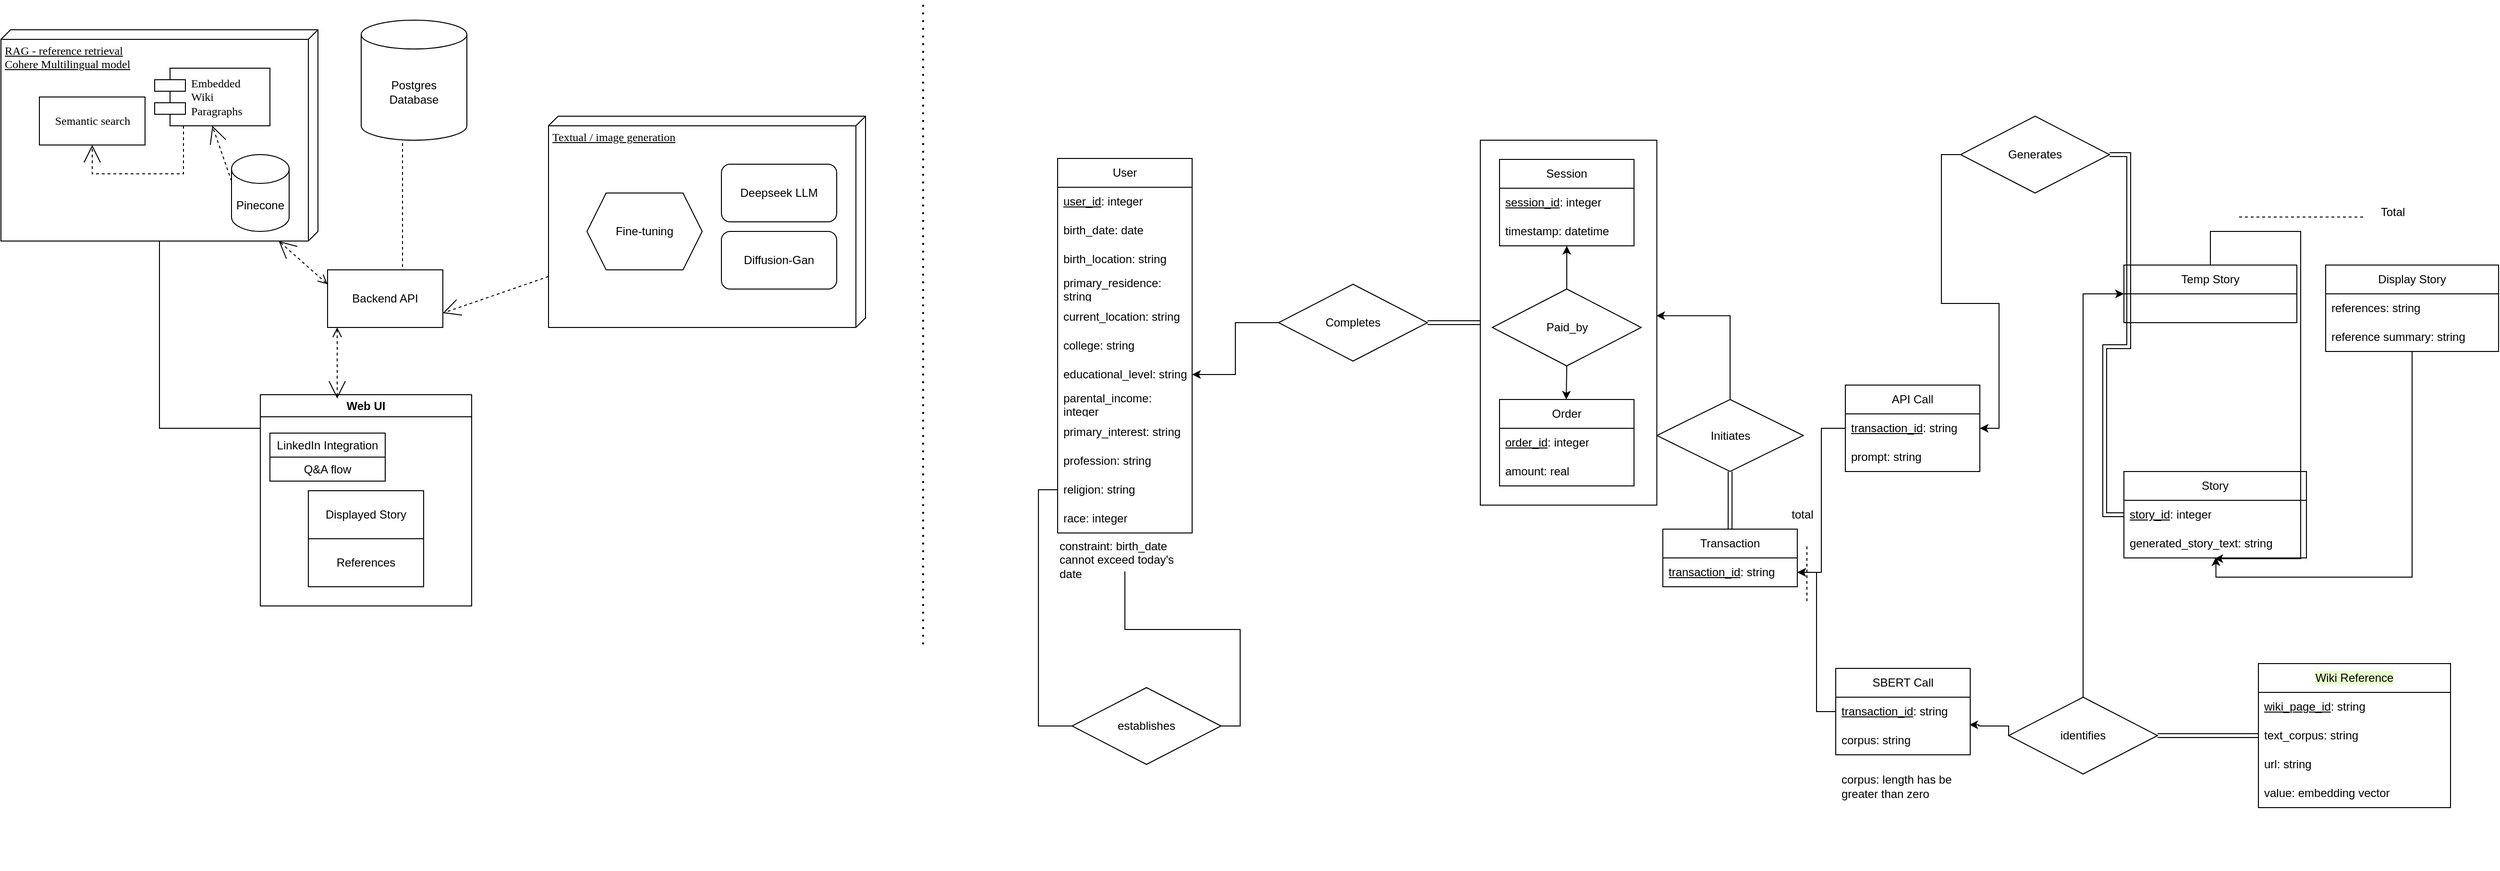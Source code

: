 <mxfile version="26.0.10">
  <diagram name="Page-1" id="5f0bae14-7c28-e335-631c-24af17079c00">
    <mxGraphModel dx="2437" dy="1813" grid="1" gridSize="10" guides="1" tooltips="1" connect="1" arrows="1" fold="1" page="1" pageScale="1" pageWidth="1100" pageHeight="850" background="none" math="0" shadow="0">
      <root>
        <mxCell id="0" />
        <mxCell id="1" parent="0" />
        <mxCell id="39150e848f15840c-1" value="RAG - reference retrieval&lt;br&gt;Cohere Multilingual model" style="verticalAlign=top;align=left;spacingTop=8;spacingLeft=2;spacingRight=12;shape=cube;size=10;direction=south;fontStyle=4;html=1;rounded=0;shadow=0;comic=0;labelBackgroundColor=none;strokeWidth=1;fontFamily=Verdana;fontSize=12" parent="1" vertex="1">
          <mxGeometry x="120" y="70" width="330" height="220" as="geometry" />
        </mxCell>
        <mxCell id="39150e848f15840c-4" value="Semantic search" style="html=1;rounded=0;shadow=0;comic=0;labelBackgroundColor=none;strokeWidth=1;fontFamily=Verdana;fontSize=12;align=center;" parent="1" vertex="1">
          <mxGeometry x="160" y="140" width="110" height="50" as="geometry" />
        </mxCell>
        <mxCell id="39150e848f15840c-5" value="&lt;div&gt;Embedded&lt;/div&gt;&lt;div&gt;&lt;span style=&quot;background-color: transparent; color: light-dark(rgb(0, 0, 0), rgb(255, 255, 255));&quot;&gt;Wiki&amp;nbsp;&lt;/span&gt;&lt;/div&gt;&lt;div&gt;Paragraphs&lt;/div&gt;" style="shape=component;align=left;spacingLeft=36;rounded=0;shadow=0;comic=0;labelBackgroundColor=none;strokeWidth=1;fontFamily=Verdana;fontSize=12;html=1;" parent="1" vertex="1">
          <mxGeometry x="280" y="110" width="120" height="60" as="geometry" />
        </mxCell>
        <mxCell id="39150e848f15840c-11" style="edgeStyle=none;rounded=0;html=1;dashed=1;labelBackgroundColor=none;startArrow=open;startFill=0;startSize=8;endArrow=open;endFill=0;endSize=16;fontFamily=Verdana;fontSize=12;exitX=0;exitY=0.25;exitDx=0;exitDy=0;" parent="1" source="qO4k55GIrpui7z3PYARw-38" target="39150e848f15840c-1" edge="1">
          <mxGeometry relative="1" as="geometry">
            <mxPoint x="484.4" y="460" as="sourcePoint" />
            <mxPoint x="373.373" y="249.414" as="targetPoint" />
          </mxGeometry>
        </mxCell>
        <mxCell id="39150e848f15840c-15" style="edgeStyle=orthogonalEdgeStyle;rounded=0;html=1;labelBackgroundColor=none;startArrow=none;startFill=0;startSize=8;endArrow=open;endFill=0;endSize=16;fontFamily=Verdana;fontSize=12;dashed=1;" parent="1" source="39150e848f15840c-5" target="39150e848f15840c-4" edge="1">
          <mxGeometry relative="1" as="geometry">
            <Array as="points">
              <mxPoint x="310" y="220" />
              <mxPoint x="215" y="220" />
            </Array>
          </mxGeometry>
        </mxCell>
        <mxCell id="39150e848f15840c-18" style="edgeStyle=orthogonalEdgeStyle;rounded=0;html=1;labelBackgroundColor=none;startArrow=none;startFill=0;startSize=8;endArrow=none;endFill=0;endSize=16;fontFamily=Verdana;fontSize=12;" parent="1" target="39150e848f15840c-1" edge="1">
          <mxGeometry relative="1" as="geometry">
            <Array as="points">
              <mxPoint x="285" y="485" />
            </Array>
            <mxPoint x="390" y="480" as="sourcePoint" />
          </mxGeometry>
        </mxCell>
        <mxCell id="qO4k55GIrpui7z3PYARw-6" value="Web UI" style="swimlane;whiteSpace=wrap;html=1;" vertex="1" parent="1">
          <mxGeometry x="390" y="450" width="220" height="220" as="geometry" />
        </mxCell>
        <mxCell id="qO4k55GIrpui7z3PYARw-9" value="LinkedIn Integration" style="rounded=0;whiteSpace=wrap;html=1;" vertex="1" parent="qO4k55GIrpui7z3PYARw-6">
          <mxGeometry x="10" y="40" width="120" height="25" as="geometry" />
        </mxCell>
        <mxCell id="qO4k55GIrpui7z3PYARw-10" value="Q&amp;amp;A flow" style="rounded=0;whiteSpace=wrap;html=1;" vertex="1" parent="qO4k55GIrpui7z3PYARw-6">
          <mxGeometry x="10" y="65" width="120" height="25" as="geometry" />
        </mxCell>
        <mxCell id="qO4k55GIrpui7z3PYARw-18" value="Displayed Story" style="rounded=0;whiteSpace=wrap;html=1;" vertex="1" parent="qO4k55GIrpui7z3PYARw-6">
          <mxGeometry x="50" y="100" width="120" height="50" as="geometry" />
        </mxCell>
        <mxCell id="qO4k55GIrpui7z3PYARw-19" style="edgeStyle=orthogonalEdgeStyle;rounded=0;orthogonalLoop=1;jettySize=auto;html=1;exitX=0.5;exitY=1;exitDx=0;exitDy=0;" edge="1" parent="qO4k55GIrpui7z3PYARw-6" source="qO4k55GIrpui7z3PYARw-18" target="qO4k55GIrpui7z3PYARw-18">
          <mxGeometry relative="1" as="geometry" />
        </mxCell>
        <mxCell id="qO4k55GIrpui7z3PYARw-20" value="References" style="rounded=0;whiteSpace=wrap;html=1;" vertex="1" parent="qO4k55GIrpui7z3PYARw-6">
          <mxGeometry x="50" y="150" width="120" height="50" as="geometry" />
        </mxCell>
        <mxCell id="qO4k55GIrpui7z3PYARw-24" style="edgeStyle=none;rounded=0;html=1;dashed=1;labelBackgroundColor=none;startArrow=none;startFill=0;startSize=8;endArrow=open;endFill=0;endSize=16;fontFamily=Verdana;fontSize=12;entryX=1;entryY=0.75;entryDx=0;entryDy=0;exitX=0.759;exitY=1;exitDx=0;exitDy=0;exitPerimeter=0;" edge="1" parent="1" source="qO4k55GIrpui7z3PYARw-25" target="qO4k55GIrpui7z3PYARw-38">
          <mxGeometry relative="1" as="geometry">
            <mxPoint x="700.0" y="220" as="sourcePoint" />
            <mxPoint x="470.0" y="570" as="targetPoint" />
          </mxGeometry>
        </mxCell>
        <mxCell id="qO4k55GIrpui7z3PYARw-27" value="&lt;div&gt;Postgres&lt;/div&gt;Database" style="shape=cylinder3;whiteSpace=wrap;html=1;boundedLbl=1;backgroundOutline=1;size=15;" vertex="1" parent="1">
          <mxGeometry x="495" y="60" width="110" height="125" as="geometry" />
        </mxCell>
        <mxCell id="qO4k55GIrpui7z3PYARw-29" value="Fine-tuning" style="rhombus;whiteSpace=wrap;html=1;" vertex="1" parent="1">
          <mxGeometry x="710" y="190" width="80" height="80" as="geometry" />
        </mxCell>
        <mxCell id="qO4k55GIrpui7z3PYARw-30" value="&lt;div&gt;Pinecone&lt;/div&gt;" style="shape=cylinder3;whiteSpace=wrap;html=1;boundedLbl=1;backgroundOutline=1;size=15;" vertex="1" parent="1">
          <mxGeometry x="360" y="200" width="60" height="80" as="geometry" />
        </mxCell>
        <mxCell id="qO4k55GIrpui7z3PYARw-34" style="edgeStyle=none;rounded=0;html=1;dashed=1;labelBackgroundColor=none;startArrow=none;startFill=0;startSize=8;endArrow=open;endFill=0;endSize=16;fontFamily=Verdana;fontSize=12;exitX=0;exitY=0;exitDx=0;exitDy=27.5;exitPerimeter=0;entryX=0.5;entryY=1;entryDx=0;entryDy=0;" edge="1" parent="1" source="qO4k55GIrpui7z3PYARw-30" target="39150e848f15840c-5">
          <mxGeometry relative="1" as="geometry">
            <mxPoint x="470" y="500" as="sourcePoint" />
            <mxPoint x="357" y="300" as="targetPoint" />
          </mxGeometry>
        </mxCell>
        <mxCell id="qO4k55GIrpui7z3PYARw-35" value="" style="endArrow=none;dashed=1;html=1;rounded=0;entryX=0.391;entryY=0.995;entryDx=0;entryDy=0;entryPerimeter=0;exitX=0.65;exitY=0.05;exitDx=0;exitDy=0;exitPerimeter=0;" edge="1" parent="1" source="qO4k55GIrpui7z3PYARw-38" target="qO4k55GIrpui7z3PYARw-27">
          <mxGeometry width="50" height="50" relative="1" as="geometry">
            <mxPoint x="480" y="330" as="sourcePoint" />
            <mxPoint x="530" y="280" as="targetPoint" />
          </mxGeometry>
        </mxCell>
        <mxCell id="qO4k55GIrpui7z3PYARw-37" value="" style="group" vertex="1" connectable="0" parent="1">
          <mxGeometry x="690" y="160" width="330" height="220" as="geometry" />
        </mxCell>
        <mxCell id="qO4k55GIrpui7z3PYARw-25" value="Textual / image generation" style="verticalAlign=top;align=left;spacingTop=8;spacingLeft=2;spacingRight=12;shape=cube;size=10;direction=south;fontStyle=4;html=1;rounded=0;shadow=0;comic=0;labelBackgroundColor=none;strokeWidth=1;fontFamily=Verdana;fontSize=12" vertex="1" parent="qO4k55GIrpui7z3PYARw-37">
          <mxGeometry width="330" height="220" as="geometry" />
        </mxCell>
        <mxCell id="qO4k55GIrpui7z3PYARw-22" value="Deepseek LLM" style="rounded=1;whiteSpace=wrap;html=1;" vertex="1" parent="qO4k55GIrpui7z3PYARw-37">
          <mxGeometry x="180" y="50" width="120" height="60" as="geometry" />
        </mxCell>
        <mxCell id="qO4k55GIrpui7z3PYARw-23" value="Diffusion-Gan" style="rounded=1;whiteSpace=wrap;html=1;" vertex="1" parent="qO4k55GIrpui7z3PYARw-37">
          <mxGeometry x="180" y="120" width="120" height="60" as="geometry" />
        </mxCell>
        <mxCell id="qO4k55GIrpui7z3PYARw-41" value="Fine-tuning" style="shape=hexagon;perimeter=hexagonPerimeter2;whiteSpace=wrap;html=1;fixedSize=1;" vertex="1" parent="qO4k55GIrpui7z3PYARw-37">
          <mxGeometry x="40" y="80" width="120" height="80" as="geometry" />
        </mxCell>
        <mxCell id="qO4k55GIrpui7z3PYARw-38" value="Backend API" style="rounded=0;whiteSpace=wrap;html=1;" vertex="1" parent="1">
          <mxGeometry x="460" y="320" width="120" height="60" as="geometry" />
        </mxCell>
        <mxCell id="qO4k55GIrpui7z3PYARw-39" style="edgeStyle=none;rounded=0;html=1;dashed=1;labelBackgroundColor=none;startArrow=open;startFill=0;startSize=8;endArrow=open;endFill=0;endSize=16;fontFamily=Verdana;fontSize=12;" edge="1" parent="1">
          <mxGeometry relative="1" as="geometry">
            <mxPoint x="470" y="380" as="sourcePoint" />
            <mxPoint x="470" y="454" as="targetPoint" />
            <Array as="points">
              <mxPoint x="470" y="420" />
            </Array>
          </mxGeometry>
        </mxCell>
        <mxCell id="qO4k55GIrpui7z3PYARw-114" value="" style="endArrow=none;dashed=1;html=1;dashPattern=1 3;strokeWidth=2;rounded=0;" edge="1" parent="1">
          <mxGeometry width="50" height="50" relative="1" as="geometry">
            <mxPoint x="1080" y="710" as="sourcePoint" />
            <mxPoint x="1080" y="40" as="targetPoint" />
          </mxGeometry>
        </mxCell>
        <mxCell id="qO4k55GIrpui7z3PYARw-115" style="edgeStyle=orthogonalEdgeStyle;rounded=0;orthogonalLoop=1;jettySize=auto;html=1;entryX=0.5;entryY=0;entryDx=0;entryDy=0;startArrow=classic;startFill=1;endArrow=none;endFill=0;" edge="1" parent="1" source="qO4k55GIrpui7z3PYARw-116" target="qO4k55GIrpui7z3PYARw-184">
          <mxGeometry relative="1" as="geometry" />
        </mxCell>
        <mxCell id="qO4k55GIrpui7z3PYARw-116" value="Session" style="swimlane;fontStyle=0;childLayout=stackLayout;horizontal=1;startSize=30;horizontalStack=0;resizeParent=1;resizeParentMax=0;resizeLast=0;collapsible=1;marginBottom=0;whiteSpace=wrap;html=1;" vertex="1" parent="1">
          <mxGeometry x="1680" y="205" width="140" height="90" as="geometry" />
        </mxCell>
        <mxCell id="qO4k55GIrpui7z3PYARw-117" value="&lt;u&gt;session_id&lt;/u&gt;: integer" style="text;strokeColor=none;fillColor=none;align=left;verticalAlign=middle;spacingLeft=4;spacingRight=4;overflow=hidden;points=[[0,0.5],[1,0.5]];portConstraint=eastwest;rotatable=0;whiteSpace=wrap;html=1;" vertex="1" parent="qO4k55GIrpui7z3PYARw-116">
          <mxGeometry y="30" width="140" height="30" as="geometry" />
        </mxCell>
        <mxCell id="qO4k55GIrpui7z3PYARw-118" value="timestamp: datetime" style="text;strokeColor=none;fillColor=none;align=left;verticalAlign=middle;spacingLeft=4;spacingRight=4;overflow=hidden;points=[[0,0.5],[1,0.5]];portConstraint=eastwest;rotatable=0;whiteSpace=wrap;html=1;" vertex="1" parent="qO4k55GIrpui7z3PYARw-116">
          <mxGeometry y="60" width="140" height="30" as="geometry" />
        </mxCell>
        <mxCell id="qO4k55GIrpui7z3PYARw-119" value="Order" style="swimlane;fontStyle=0;childLayout=stackLayout;horizontal=1;startSize=30;horizontalStack=0;resizeParent=1;resizeParentMax=0;resizeLast=0;collapsible=1;marginBottom=0;whiteSpace=wrap;html=1;" vertex="1" parent="1">
          <mxGeometry x="1680" y="455" width="140" height="90" as="geometry" />
        </mxCell>
        <mxCell id="qO4k55GIrpui7z3PYARw-120" value="&lt;u&gt;order_id&lt;/u&gt;: integer" style="text;strokeColor=none;fillColor=none;align=left;verticalAlign=middle;spacingLeft=4;spacingRight=4;overflow=hidden;points=[[0,0.5],[1,0.5]];portConstraint=eastwest;rotatable=0;whiteSpace=wrap;html=1;" vertex="1" parent="qO4k55GIrpui7z3PYARw-119">
          <mxGeometry y="30" width="140" height="30" as="geometry" />
        </mxCell>
        <mxCell id="qO4k55GIrpui7z3PYARw-121" value="amount: real" style="text;strokeColor=none;fillColor=none;align=left;verticalAlign=middle;spacingLeft=4;spacingRight=4;overflow=hidden;points=[[0,0.5],[1,0.5]];portConstraint=eastwest;rotatable=0;whiteSpace=wrap;html=1;" vertex="1" parent="qO4k55GIrpui7z3PYARw-119">
          <mxGeometry y="60" width="140" height="30" as="geometry" />
        </mxCell>
        <mxCell id="qO4k55GIrpui7z3PYARw-122" value="Story" style="swimlane;fontStyle=0;childLayout=stackLayout;horizontal=1;startSize=30;horizontalStack=0;resizeParent=1;resizeParentMax=0;resizeLast=0;collapsible=1;marginBottom=0;whiteSpace=wrap;html=1;" vertex="1" parent="1">
          <mxGeometry x="2330" y="530" width="190" height="90" as="geometry" />
        </mxCell>
        <mxCell id="qO4k55GIrpui7z3PYARw-123" value="&lt;u&gt;story_id&lt;/u&gt;: integer" style="text;strokeColor=none;fillColor=none;align=left;verticalAlign=middle;spacingLeft=4;spacingRight=4;overflow=hidden;points=[[0,0.5],[1,0.5]];portConstraint=eastwest;rotatable=0;whiteSpace=wrap;html=1;" vertex="1" parent="qO4k55GIrpui7z3PYARw-122">
          <mxGeometry y="30" width="190" height="30" as="geometry" />
        </mxCell>
        <mxCell id="qO4k55GIrpui7z3PYARw-124" value="generated_story_text: string" style="text;strokeColor=none;fillColor=none;align=left;verticalAlign=middle;spacingLeft=4;spacingRight=4;overflow=hidden;points=[[0,0.5],[1,0.5]];portConstraint=eastwest;rotatable=0;whiteSpace=wrap;html=1;" vertex="1" parent="qO4k55GIrpui7z3PYARw-122">
          <mxGeometry y="60" width="190" height="30" as="geometry" />
        </mxCell>
        <mxCell id="qO4k55GIrpui7z3PYARw-125" style="edgeStyle=orthogonalEdgeStyle;rounded=0;orthogonalLoop=1;jettySize=auto;html=1;exitX=0;exitY=0.5;exitDx=0;exitDy=0;entryX=1;entryY=0.5;entryDx=0;entryDy=0;" edge="1" parent="1" source="qO4k55GIrpui7z3PYARw-126" target="qO4k55GIrpui7z3PYARw-171">
          <mxGeometry relative="1" as="geometry" />
        </mxCell>
        <mxCell id="qO4k55GIrpui7z3PYARw-126" value="Completes" style="rhombus;whiteSpace=wrap;html=1;" vertex="1" parent="1">
          <mxGeometry x="1450" y="335" width="155" height="80" as="geometry" />
        </mxCell>
        <mxCell id="qO4k55GIrpui7z3PYARw-127" value="Temp Story" style="swimlane;fontStyle=0;childLayout=stackLayout;horizontal=1;startSize=30;horizontalStack=0;resizeParent=1;resizeParentMax=0;resizeLast=0;collapsible=1;marginBottom=0;whiteSpace=wrap;html=1;" vertex="1" parent="1">
          <mxGeometry x="2330" y="315" width="180" height="60" as="geometry" />
        </mxCell>
        <mxCell id="qO4k55GIrpui7z3PYARw-128" value="Display Story" style="swimlane;fontStyle=0;childLayout=stackLayout;horizontal=1;startSize=30;horizontalStack=0;resizeParent=1;resizeParentMax=0;resizeLast=0;collapsible=1;marginBottom=0;whiteSpace=wrap;html=1;" vertex="1" parent="1">
          <mxGeometry x="2540" y="315" width="180" height="90" as="geometry" />
        </mxCell>
        <mxCell id="qO4k55GIrpui7z3PYARw-129" value="references: string" style="text;strokeColor=none;fillColor=none;align=left;verticalAlign=middle;spacingLeft=4;spacingRight=4;overflow=hidden;points=[[0,0.5],[1,0.5]];portConstraint=eastwest;rotatable=0;whiteSpace=wrap;html=1;" vertex="1" parent="qO4k55GIrpui7z3PYARw-128">
          <mxGeometry y="30" width="180" height="30" as="geometry" />
        </mxCell>
        <mxCell id="qO4k55GIrpui7z3PYARw-130" value="reference summary: string" style="text;strokeColor=none;fillColor=none;align=left;verticalAlign=middle;spacingLeft=4;spacingRight=4;overflow=hidden;points=[[0,0.5],[1,0.5]];portConstraint=eastwest;rotatable=0;whiteSpace=wrap;html=1;" vertex="1" parent="qO4k55GIrpui7z3PYARw-128">
          <mxGeometry y="60" width="180" height="30" as="geometry" />
        </mxCell>
        <mxCell id="qO4k55GIrpui7z3PYARw-131" style="edgeStyle=orthogonalEdgeStyle;rounded=0;orthogonalLoop=1;jettySize=auto;html=1;exitX=1;exitY=0.5;exitDx=0;exitDy=0;shape=link;" edge="1" parent="1" source="qO4k55GIrpui7z3PYARw-132" target="qO4k55GIrpui7z3PYARw-123">
          <mxGeometry relative="1" as="geometry" />
        </mxCell>
        <mxCell id="qO4k55GIrpui7z3PYARw-132" value="Generates" style="rhombus;whiteSpace=wrap;html=1;" vertex="1" parent="1">
          <mxGeometry x="2160" y="160" width="155" height="80" as="geometry" />
        </mxCell>
        <mxCell id="qO4k55GIrpui7z3PYARw-133" style="edgeStyle=orthogonalEdgeStyle;rounded=0;orthogonalLoop=1;jettySize=auto;html=1;exitX=1;exitY=0.5;exitDx=0;exitDy=0;entryX=0;entryY=0.5;entryDx=0;entryDy=0;startArrow=classic;startFill=1;endArrow=none;endFill=0;" edge="1" parent="1" source="qO4k55GIrpui7z3PYARw-135" target="qO4k55GIrpui7z3PYARw-132">
          <mxGeometry relative="1" as="geometry">
            <mxPoint x="1850" y="380" as="sourcePoint" />
          </mxGeometry>
        </mxCell>
        <mxCell id="qO4k55GIrpui7z3PYARw-134" value="API Call" style="swimlane;fontStyle=0;childLayout=stackLayout;horizontal=1;startSize=30;horizontalStack=0;resizeParent=1;resizeParentMax=0;resizeLast=0;collapsible=1;marginBottom=0;whiteSpace=wrap;html=1;" vertex="1" parent="1">
          <mxGeometry x="2040" y="440" width="140" height="90" as="geometry" />
        </mxCell>
        <mxCell id="qO4k55GIrpui7z3PYARw-135" value="&lt;u&gt;transaction_id&lt;/u&gt;: string" style="text;strokeColor=none;fillColor=none;align=left;verticalAlign=middle;spacingLeft=4;spacingRight=4;overflow=hidden;points=[[0,0.5],[1,0.5]];portConstraint=eastwest;rotatable=0;whiteSpace=wrap;html=1;" vertex="1" parent="qO4k55GIrpui7z3PYARw-134">
          <mxGeometry y="30" width="140" height="30" as="geometry" />
        </mxCell>
        <mxCell id="qO4k55GIrpui7z3PYARw-136" value="prompt: string" style="text;strokeColor=none;fillColor=none;align=left;verticalAlign=middle;spacingLeft=4;spacingRight=4;overflow=hidden;points=[[0,0.5],[1,0.5]];portConstraint=eastwest;rotatable=0;whiteSpace=wrap;html=1;" vertex="1" parent="qO4k55GIrpui7z3PYARw-134">
          <mxGeometry y="60" width="140" height="30" as="geometry" />
        </mxCell>
        <mxCell id="qO4k55GIrpui7z3PYARw-137" style="edgeStyle=orthogonalEdgeStyle;rounded=0;orthogonalLoop=1;jettySize=auto;html=1;shape=link;" edge="1" parent="1" source="qO4k55GIrpui7z3PYARw-139" target="qO4k55GIrpui7z3PYARw-144">
          <mxGeometry relative="1" as="geometry" />
        </mxCell>
        <mxCell id="qO4k55GIrpui7z3PYARw-138" style="edgeStyle=orthogonalEdgeStyle;rounded=0;orthogonalLoop=1;jettySize=auto;html=1;exitX=0.5;exitY=0;exitDx=0;exitDy=0;entryX=0.997;entryY=0.481;entryDx=0;entryDy=0;entryPerimeter=0;" edge="1" parent="1" source="qO4k55GIrpui7z3PYARw-139" target="qO4k55GIrpui7z3PYARw-186">
          <mxGeometry relative="1" as="geometry" />
        </mxCell>
        <mxCell id="qO4k55GIrpui7z3PYARw-139" value="Initiates" style="rhombus;whiteSpace=wrap;html=1;" vertex="1" parent="1">
          <mxGeometry x="1843.75" y="455" width="152.5" height="75" as="geometry" />
        </mxCell>
        <mxCell id="qO4k55GIrpui7z3PYARw-140" style="edgeStyle=orthogonalEdgeStyle;rounded=0;orthogonalLoop=1;jettySize=auto;html=1;exitX=0.5;exitY=0;exitDx=0;exitDy=0;entryX=0;entryY=0.5;entryDx=0;entryDy=0;" edge="1" parent="1" source="qO4k55GIrpui7z3PYARw-142" target="qO4k55GIrpui7z3PYARw-127">
          <mxGeometry relative="1" as="geometry">
            <mxPoint x="2320" y="320" as="targetPoint" />
          </mxGeometry>
        </mxCell>
        <mxCell id="qO4k55GIrpui7z3PYARw-141" style="edgeStyle=orthogonalEdgeStyle;rounded=0;orthogonalLoop=1;jettySize=auto;html=1;exitX=1;exitY=0.5;exitDx=0;exitDy=0;entryX=0;entryY=0.5;entryDx=0;entryDy=0;shape=link;" edge="1" parent="1" source="qO4k55GIrpui7z3PYARw-142" target="qO4k55GIrpui7z3PYARw-151">
          <mxGeometry relative="1" as="geometry" />
        </mxCell>
        <mxCell id="qO4k55GIrpui7z3PYARw-142" value="identifies" style="rhombus;whiteSpace=wrap;html=1;" vertex="1" parent="1">
          <mxGeometry x="2210" y="765" width="155" height="80" as="geometry" />
        </mxCell>
        <mxCell id="qO4k55GIrpui7z3PYARw-143" style="edgeStyle=orthogonalEdgeStyle;rounded=0;orthogonalLoop=1;jettySize=auto;html=1;exitX=0;exitY=0.5;exitDx=0;exitDy=0;entryX=0.994;entryY=-0.043;entryDx=0;entryDy=0;entryPerimeter=0;" edge="1" parent="1" source="qO4k55GIrpui7z3PYARw-142" target="qO4k55GIrpui7z3PYARw-157">
          <mxGeometry relative="1" as="geometry">
            <Array as="points">
              <mxPoint x="2210" y="795" />
              <mxPoint x="2179" y="795" />
            </Array>
          </mxGeometry>
        </mxCell>
        <mxCell id="qO4k55GIrpui7z3PYARw-144" value="Transaction" style="swimlane;fontStyle=0;childLayout=stackLayout;horizontal=1;startSize=30;horizontalStack=0;resizeParent=1;resizeParentMax=0;resizeLast=0;collapsible=1;marginBottom=0;whiteSpace=wrap;html=1;" vertex="1" parent="1">
          <mxGeometry x="1850" y="590" width="140" height="60" as="geometry" />
        </mxCell>
        <mxCell id="qO4k55GIrpui7z3PYARw-145" value="&lt;u&gt;transaction_id&lt;/u&gt;: string" style="text;strokeColor=none;fillColor=none;align=left;verticalAlign=middle;spacingLeft=4;spacingRight=4;overflow=hidden;points=[[0,0.5],[1,0.5]];portConstraint=eastwest;rotatable=0;whiteSpace=wrap;html=1;" vertex="1" parent="qO4k55GIrpui7z3PYARw-144">
          <mxGeometry y="30" width="140" height="30" as="geometry" />
        </mxCell>
        <mxCell id="qO4k55GIrpui7z3PYARw-146" style="edgeStyle=orthogonalEdgeStyle;rounded=0;orthogonalLoop=1;jettySize=auto;html=1;exitX=0.5;exitY=0;exitDx=0;exitDy=0;entryX=0.496;entryY=1.026;entryDx=0;entryDy=0;entryPerimeter=0;" edge="1" parent="1" source="qO4k55GIrpui7z3PYARw-127" target="qO4k55GIrpui7z3PYARw-124">
          <mxGeometry relative="1" as="geometry">
            <Array as="points">
              <mxPoint x="2420" y="280" />
              <mxPoint x="2514" y="280" />
            </Array>
          </mxGeometry>
        </mxCell>
        <mxCell id="qO4k55GIrpui7z3PYARw-147" style="edgeStyle=orthogonalEdgeStyle;rounded=0;orthogonalLoop=1;jettySize=auto;html=1;entryX=0.504;entryY=0.974;entryDx=0;entryDy=0;entryPerimeter=0;" edge="1" parent="1" source="qO4k55GIrpui7z3PYARw-128" target="qO4k55GIrpui7z3PYARw-124">
          <mxGeometry relative="1" as="geometry" />
        </mxCell>
        <mxCell id="qO4k55GIrpui7z3PYARw-148" value="" style="group" vertex="1" connectable="0" parent="1">
          <mxGeometry x="2470" y="730" width="200" height="215" as="geometry" />
        </mxCell>
        <mxCell id="qO4k55GIrpui7z3PYARw-149" value="&lt;span style=&quot;background-color: rgb(230, 255, 204);&quot;&gt;Wiki Reference&lt;/span&gt;" style="swimlane;fontStyle=0;childLayout=stackLayout;horizontal=1;startSize=30;horizontalStack=0;resizeParent=1;resizeParentMax=0;resizeLast=0;collapsible=1;marginBottom=0;whiteSpace=wrap;html=1;" vertex="1" parent="qO4k55GIrpui7z3PYARw-148">
          <mxGeometry width="200" height="150" as="geometry" />
        </mxCell>
        <mxCell id="qO4k55GIrpui7z3PYARw-150" value="&lt;u&gt;wiki_page_id&lt;/u&gt;: string" style="text;strokeColor=none;fillColor=none;align=left;verticalAlign=middle;spacingLeft=4;spacingRight=4;overflow=hidden;points=[[0,0.5],[1,0.5]];portConstraint=eastwest;rotatable=0;whiteSpace=wrap;html=1;" vertex="1" parent="qO4k55GIrpui7z3PYARw-149">
          <mxGeometry y="30" width="200" height="30" as="geometry" />
        </mxCell>
        <mxCell id="qO4k55GIrpui7z3PYARw-151" value="text_corpus: string" style="text;strokeColor=none;fillColor=none;align=left;verticalAlign=middle;spacingLeft=4;spacingRight=4;overflow=hidden;points=[[0,0.5],[1,0.5]];portConstraint=eastwest;rotatable=0;whiteSpace=wrap;html=1;" vertex="1" parent="qO4k55GIrpui7z3PYARw-149">
          <mxGeometry y="60" width="200" height="30" as="geometry" />
        </mxCell>
        <mxCell id="qO4k55GIrpui7z3PYARw-187" value="url: string" style="text;strokeColor=none;fillColor=none;align=left;verticalAlign=middle;spacingLeft=4;spacingRight=4;overflow=hidden;points=[[0,0.5],[1,0.5]];portConstraint=eastwest;rotatable=0;whiteSpace=wrap;html=1;" vertex="1" parent="qO4k55GIrpui7z3PYARw-149">
          <mxGeometry y="90" width="200" height="30" as="geometry" />
        </mxCell>
        <mxCell id="qO4k55GIrpui7z3PYARw-152" value="value: embedding vector" style="text;strokeColor=none;fillColor=none;align=left;verticalAlign=middle;spacingLeft=4;spacingRight=4;overflow=hidden;points=[[0,0.5],[1,0.5]];portConstraint=eastwest;rotatable=0;whiteSpace=wrap;html=1;" vertex="1" parent="qO4k55GIrpui7z3PYARw-149">
          <mxGeometry y="120" width="200" height="30" as="geometry" />
        </mxCell>
        <mxCell id="qO4k55GIrpui7z3PYARw-154" value="" style="group" vertex="1" connectable="0" parent="1">
          <mxGeometry x="2030" y="735" width="140" height="155" as="geometry" />
        </mxCell>
        <mxCell id="qO4k55GIrpui7z3PYARw-155" value="SBERT Call" style="swimlane;fontStyle=0;childLayout=stackLayout;horizontal=1;startSize=30;horizontalStack=0;resizeParent=1;resizeParentMax=0;resizeLast=0;collapsible=1;marginBottom=0;whiteSpace=wrap;html=1;" vertex="1" parent="qO4k55GIrpui7z3PYARw-154">
          <mxGeometry width="140" height="90" as="geometry" />
        </mxCell>
        <mxCell id="qO4k55GIrpui7z3PYARw-156" value="&lt;u&gt;transaction_id&lt;/u&gt;: string" style="text;strokeColor=none;fillColor=none;align=left;verticalAlign=middle;spacingLeft=4;spacingRight=4;overflow=hidden;points=[[0,0.5],[1,0.5]];portConstraint=eastwest;rotatable=0;whiteSpace=wrap;html=1;" vertex="1" parent="qO4k55GIrpui7z3PYARw-155">
          <mxGeometry y="30" width="140" height="30" as="geometry" />
        </mxCell>
        <mxCell id="qO4k55GIrpui7z3PYARw-157" value="corpus: string" style="text;strokeColor=none;fillColor=none;align=left;verticalAlign=middle;spacingLeft=4;spacingRight=4;overflow=hidden;points=[[0,0.5],[1,0.5]];portConstraint=eastwest;rotatable=0;whiteSpace=wrap;html=1;" vertex="1" parent="qO4k55GIrpui7z3PYARw-155">
          <mxGeometry y="60" width="140" height="30" as="geometry" />
        </mxCell>
        <mxCell id="qO4k55GIrpui7z3PYARw-158" value="corpus: length has be greater than zero" style="text;strokeColor=none;fillColor=none;align=left;verticalAlign=middle;spacingLeft=4;spacingRight=4;overflow=hidden;points=[[0,0.5],[1,0.5]];portConstraint=eastwest;rotatable=0;whiteSpace=wrap;html=1;" vertex="1" parent="qO4k55GIrpui7z3PYARw-154">
          <mxGeometry y="90" width="140" height="65" as="geometry" />
        </mxCell>
        <mxCell id="qO4k55GIrpui7z3PYARw-159" style="edgeStyle=orthogonalEdgeStyle;rounded=0;orthogonalLoop=1;jettySize=auto;html=1;exitX=0;exitY=0.5;exitDx=0;exitDy=0;entryX=1;entryY=0.5;entryDx=0;entryDy=0;" edge="1" parent="1" source="qO4k55GIrpui7z3PYARw-135" target="qO4k55GIrpui7z3PYARw-145">
          <mxGeometry relative="1" as="geometry" />
        </mxCell>
        <mxCell id="qO4k55GIrpui7z3PYARw-160" style="edgeStyle=orthogonalEdgeStyle;rounded=0;orthogonalLoop=1;jettySize=auto;html=1;exitX=0;exitY=0.5;exitDx=0;exitDy=0;entryX=1;entryY=0.5;entryDx=0;entryDy=0;" edge="1" parent="1" source="qO4k55GIrpui7z3PYARw-156" target="qO4k55GIrpui7z3PYARw-145">
          <mxGeometry relative="1" as="geometry">
            <Array as="points">
              <mxPoint x="2010" y="780" />
              <mxPoint x="2010" y="635" />
            </Array>
          </mxGeometry>
        </mxCell>
        <mxCell id="qO4k55GIrpui7z3PYARw-161" style="edgeStyle=orthogonalEdgeStyle;rounded=0;orthogonalLoop=1;jettySize=auto;html=1;exitX=0;exitY=0.5;exitDx=0;exitDy=0;entryX=0;entryY=0.5;entryDx=0;entryDy=0;endArrow=none;endFill=0;" edge="1" parent="1" source="qO4k55GIrpui7z3PYARw-162" target="qO4k55GIrpui7z3PYARw-175">
          <mxGeometry relative="1" as="geometry" />
        </mxCell>
        <mxCell id="qO4k55GIrpui7z3PYARw-162" value="establishes" style="rhombus;whiteSpace=wrap;html=1;" vertex="1" parent="1">
          <mxGeometry x="1235" y="755" width="155" height="80" as="geometry" />
        </mxCell>
        <mxCell id="qO4k55GIrpui7z3PYARw-163" value="" style="group" vertex="1" connectable="0" parent="1">
          <mxGeometry x="1220" y="204" width="140" height="431" as="geometry" />
        </mxCell>
        <mxCell id="qO4k55GIrpui7z3PYARw-164" value="User" style="swimlane;fontStyle=0;childLayout=stackLayout;horizontal=1;startSize=30;horizontalStack=0;resizeParent=1;resizeParentMax=0;resizeLast=0;collapsible=1;marginBottom=0;whiteSpace=wrap;html=1;" vertex="1" parent="qO4k55GIrpui7z3PYARw-163">
          <mxGeometry width="140" height="390" as="geometry" />
        </mxCell>
        <mxCell id="qO4k55GIrpui7z3PYARw-165" value="&lt;u&gt;user_id&lt;/u&gt;: integer" style="text;strokeColor=none;fillColor=none;align=left;verticalAlign=middle;spacingLeft=4;spacingRight=4;overflow=hidden;points=[[0,0.5],[1,0.5]];portConstraint=eastwest;rotatable=0;whiteSpace=wrap;html=1;" vertex="1" parent="qO4k55GIrpui7z3PYARw-164">
          <mxGeometry y="30" width="140" height="30" as="geometry" />
        </mxCell>
        <mxCell id="qO4k55GIrpui7z3PYARw-166" value="birth_date: date&amp;nbsp;" style="text;strokeColor=none;fillColor=none;align=left;verticalAlign=middle;spacingLeft=4;spacingRight=4;overflow=hidden;points=[[0,0.5],[1,0.5]];portConstraint=eastwest;rotatable=0;whiteSpace=wrap;html=1;" vertex="1" parent="qO4k55GIrpui7z3PYARw-164">
          <mxGeometry y="60" width="140" height="30" as="geometry" />
        </mxCell>
        <mxCell id="qO4k55GIrpui7z3PYARw-167" value="birth_location: string" style="text;strokeColor=none;fillColor=none;align=left;verticalAlign=middle;spacingLeft=4;spacingRight=4;overflow=hidden;points=[[0,0.5],[1,0.5]];portConstraint=eastwest;rotatable=0;whiteSpace=wrap;html=1;" vertex="1" parent="qO4k55GIrpui7z3PYARw-164">
          <mxGeometry y="90" width="140" height="30" as="geometry" />
        </mxCell>
        <mxCell id="qO4k55GIrpui7z3PYARw-168" value="primary_residence: string" style="text;strokeColor=none;fillColor=none;align=left;verticalAlign=middle;spacingLeft=4;spacingRight=4;overflow=hidden;points=[[0,0.5],[1,0.5]];portConstraint=eastwest;rotatable=0;whiteSpace=wrap;html=1;" vertex="1" parent="qO4k55GIrpui7z3PYARw-164">
          <mxGeometry y="120" width="140" height="30" as="geometry" />
        </mxCell>
        <mxCell id="qO4k55GIrpui7z3PYARw-169" value="current_location: string" style="text;strokeColor=none;fillColor=none;align=left;verticalAlign=middle;spacingLeft=4;spacingRight=4;overflow=hidden;points=[[0,0.5],[1,0.5]];portConstraint=eastwest;rotatable=0;whiteSpace=wrap;html=1;" vertex="1" parent="qO4k55GIrpui7z3PYARw-164">
          <mxGeometry y="150" width="140" height="30" as="geometry" />
        </mxCell>
        <mxCell id="qO4k55GIrpui7z3PYARw-170" value="college: string" style="text;strokeColor=none;fillColor=none;align=left;verticalAlign=middle;spacingLeft=4;spacingRight=4;overflow=hidden;points=[[0,0.5],[1,0.5]];portConstraint=eastwest;rotatable=0;whiteSpace=wrap;html=1;" vertex="1" parent="qO4k55GIrpui7z3PYARw-164">
          <mxGeometry y="180" width="140" height="30" as="geometry" />
        </mxCell>
        <mxCell id="qO4k55GIrpui7z3PYARw-171" value="educational_level: string" style="text;strokeColor=none;fillColor=none;align=left;verticalAlign=middle;spacingLeft=4;spacingRight=4;overflow=hidden;points=[[0,0.5],[1,0.5]];portConstraint=eastwest;rotatable=0;whiteSpace=wrap;html=1;" vertex="1" parent="qO4k55GIrpui7z3PYARw-164">
          <mxGeometry y="210" width="140" height="30" as="geometry" />
        </mxCell>
        <mxCell id="qO4k55GIrpui7z3PYARw-172" value="parental_income: integer" style="text;strokeColor=none;fillColor=none;align=left;verticalAlign=middle;spacingLeft=4;spacingRight=4;overflow=hidden;points=[[0,0.5],[1,0.5]];portConstraint=eastwest;rotatable=0;whiteSpace=wrap;html=1;" vertex="1" parent="qO4k55GIrpui7z3PYARw-164">
          <mxGeometry y="240" width="140" height="30" as="geometry" />
        </mxCell>
        <mxCell id="qO4k55GIrpui7z3PYARw-173" value="primary_interest: string" style="text;strokeColor=none;fillColor=none;align=left;verticalAlign=middle;spacingLeft=4;spacingRight=4;overflow=hidden;points=[[0,0.5],[1,0.5]];portConstraint=eastwest;rotatable=0;whiteSpace=wrap;html=1;" vertex="1" parent="qO4k55GIrpui7z3PYARw-164">
          <mxGeometry y="270" width="140" height="30" as="geometry" />
        </mxCell>
        <mxCell id="qO4k55GIrpui7z3PYARw-174" value="profession: string" style="text;strokeColor=none;fillColor=none;align=left;verticalAlign=middle;spacingLeft=4;spacingRight=4;overflow=hidden;points=[[0,0.5],[1,0.5]];portConstraint=eastwest;rotatable=0;whiteSpace=wrap;html=1;" vertex="1" parent="qO4k55GIrpui7z3PYARw-164">
          <mxGeometry y="300" width="140" height="30" as="geometry" />
        </mxCell>
        <mxCell id="qO4k55GIrpui7z3PYARw-175" value="religion: string" style="text;strokeColor=none;fillColor=none;align=left;verticalAlign=middle;spacingLeft=4;spacingRight=4;overflow=hidden;points=[[0,0.5],[1,0.5]];portConstraint=eastwest;rotatable=0;whiteSpace=wrap;html=1;" vertex="1" parent="qO4k55GIrpui7z3PYARw-164">
          <mxGeometry y="330" width="140" height="30" as="geometry" />
        </mxCell>
        <mxCell id="qO4k55GIrpui7z3PYARw-176" value="race: integer" style="text;strokeColor=none;fillColor=none;align=left;verticalAlign=middle;spacingLeft=4;spacingRight=4;overflow=hidden;points=[[0,0.5],[1,0.5]];portConstraint=eastwest;rotatable=0;whiteSpace=wrap;html=1;" vertex="1" parent="qO4k55GIrpui7z3PYARw-164">
          <mxGeometry y="360" width="140" height="30" as="geometry" />
        </mxCell>
        <mxCell id="qO4k55GIrpui7z3PYARw-177" value="&lt;span style=&quot;color: rgb(0, 0, 0); font-family: Helvetica; font-size: 12px; font-style: normal; font-variant-ligatures: normal; font-variant-caps: normal; font-weight: 400; letter-spacing: normal; orphans: 2; text-align: left; text-indent: 0px; text-transform: none; widows: 2; word-spacing: 0px; -webkit-text-stroke-width: 0px; white-space: normal; background-color: rgb(251, 251, 251); text-decoration-thickness: initial; text-decoration-style: initial; text-decoration-color: initial; display: inline !important; float: none;&quot;&gt;constraint: birth_date cannot exceed today&#39;s date&amp;nbsp;&lt;/span&gt;" style="text;whiteSpace=wrap;html=1;" vertex="1" parent="qO4k55GIrpui7z3PYARw-163">
          <mxGeometry y="390" width="140" height="40" as="geometry" />
        </mxCell>
        <mxCell id="qO4k55GIrpui7z3PYARw-178" style="edgeStyle=orthogonalEdgeStyle;rounded=0;orthogonalLoop=1;jettySize=auto;html=1;entryX=1;entryY=0.5;entryDx=0;entryDy=0;endArrow=none;endFill=0;" edge="1" parent="1" source="qO4k55GIrpui7z3PYARw-177" target="qO4k55GIrpui7z3PYARw-162">
          <mxGeometry relative="1" as="geometry" />
        </mxCell>
        <mxCell id="qO4k55GIrpui7z3PYARw-179" value="" style="endArrow=none;dashed=1;html=1;rounded=0;" edge="1" parent="1">
          <mxGeometry width="50" height="50" relative="1" as="geometry">
            <mxPoint x="2000" y="665" as="sourcePoint" />
            <mxPoint x="2000" y="605" as="targetPoint" />
          </mxGeometry>
        </mxCell>
        <mxCell id="qO4k55GIrpui7z3PYARw-180" value="total" style="text;html=1;align=center;verticalAlign=middle;resizable=0;points=[];autosize=1;strokeColor=none;fillColor=none;" vertex="1" parent="1">
          <mxGeometry x="1970" y="560" width="50" height="30" as="geometry" />
        </mxCell>
        <mxCell id="qO4k55GIrpui7z3PYARw-181" value="" style="endArrow=none;dashed=1;html=1;rounded=0;" edge="1" parent="1">
          <mxGeometry width="50" height="50" relative="1" as="geometry">
            <mxPoint x="2450" y="265" as="sourcePoint" />
            <mxPoint x="2580" y="265" as="targetPoint" />
          </mxGeometry>
        </mxCell>
        <mxCell id="qO4k55GIrpui7z3PYARw-182" value="Total" style="text;html=1;align=center;verticalAlign=middle;whiteSpace=wrap;rounded=0;" vertex="1" parent="1">
          <mxGeometry x="2580" y="245" width="60" height="30" as="geometry" />
        </mxCell>
        <mxCell id="qO4k55GIrpui7z3PYARw-183" style="edgeStyle=orthogonalEdgeStyle;rounded=0;orthogonalLoop=1;jettySize=auto;html=1;exitX=0.5;exitY=1;exitDx=0;exitDy=0;" edge="1" parent="1" source="qO4k55GIrpui7z3PYARw-184">
          <mxGeometry relative="1" as="geometry">
            <mxPoint x="1749.5" y="455" as="targetPoint" />
          </mxGeometry>
        </mxCell>
        <mxCell id="qO4k55GIrpui7z3PYARw-184" value="Paid_by" style="rhombus;whiteSpace=wrap;html=1;" vertex="1" parent="1">
          <mxGeometry x="1672.5" y="340" width="155" height="80" as="geometry" />
        </mxCell>
        <mxCell id="qO4k55GIrpui7z3PYARw-185" style="edgeStyle=orthogonalEdgeStyle;rounded=0;orthogonalLoop=1;jettySize=auto;html=1;exitX=0;exitY=0.5;exitDx=0;exitDy=0;entryX=1;entryY=0.5;entryDx=0;entryDy=0;endArrow=none;endFill=0;shape=link;" edge="1" parent="1" source="qO4k55GIrpui7z3PYARw-186" target="qO4k55GIrpui7z3PYARw-126">
          <mxGeometry relative="1" as="geometry" />
        </mxCell>
        <mxCell id="qO4k55GIrpui7z3PYARw-186" value="" style="rounded=0;whiteSpace=wrap;html=1;fillColor=none;" vertex="1" parent="1">
          <mxGeometry x="1660" y="185" width="183.75" height="380" as="geometry" />
        </mxCell>
      </root>
    </mxGraphModel>
  </diagram>
</mxfile>
